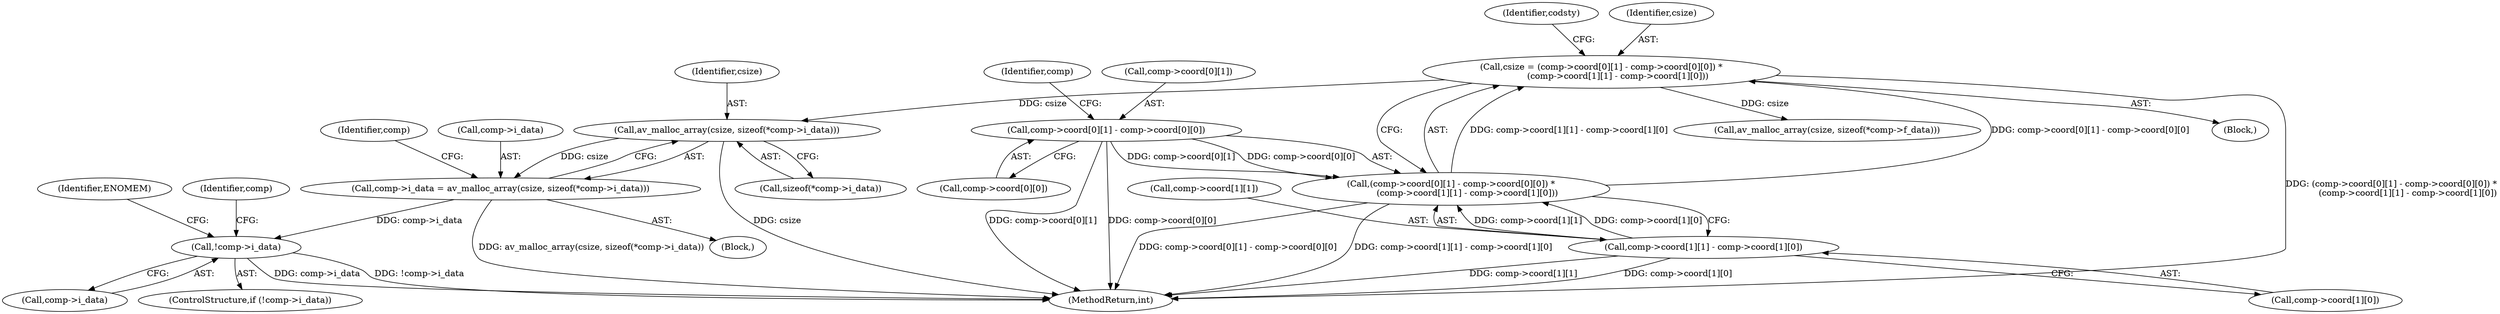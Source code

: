 digraph "0_FFmpeg_912ce9dd2080c5837285a471d750fa311e09b555_0@API" {
"1000265" [label="(Call,av_malloc_array(csize, sizeof(*comp->i_data)))"];
"1000190" [label="(Call,csize = (comp->coord[0][1] - comp->coord[0][0]) *\n            (comp->coord[1][1] - comp->coord[1][0]))"];
"1000192" [label="(Call,(comp->coord[0][1] - comp->coord[0][0]) *\n            (comp->coord[1][1] - comp->coord[1][0]))"];
"1000193" [label="(Call,comp->coord[0][1] - comp->coord[0][0])"];
"1000208" [label="(Call,comp->coord[1][1] - comp->coord[1][0])"];
"1000261" [label="(Call,comp->i_data = av_malloc_array(csize, sizeof(*comp->i_data)))"];
"1000273" [label="(Call,!comp->i_data)"];
"1000193" [label="(Call,comp->coord[0][1] - comp->coord[0][0])"];
"1000208" [label="(Call,comp->coord[1][1] - comp->coord[1][0])"];
"1000216" [label="(Call,comp->coord[1][0])"];
"1000282" [label="(Identifier,comp)"];
"1000255" [label="(Block,)"];
"1000239" [label="(Call,av_malloc_array(csize, sizeof(*comp->f_data)))"];
"1000201" [label="(Call,comp->coord[0][0])"];
"1000274" [label="(Call,comp->i_data)"];
"1000140" [label="(Block,)"];
"1000265" [label="(Call,av_malloc_array(csize, sizeof(*comp->i_data)))"];
"1000266" [label="(Identifier,csize)"];
"1000194" [label="(Call,comp->coord[0][1])"];
"1000209" [label="(Call,comp->coord[1][1])"];
"1000261" [label="(Call,comp->i_data = av_malloc_array(csize, sizeof(*comp->i_data)))"];
"1000212" [label="(Identifier,comp)"];
"1000273" [label="(Call,!comp->i_data)"];
"1000262" [label="(Call,comp->i_data)"];
"1000226" [label="(Identifier,codsty)"];
"1000267" [label="(Call,sizeof(*comp->i_data))"];
"1000275" [label="(Identifier,comp)"];
"1000272" [label="(ControlStructure,if (!comp->i_data))"];
"1000191" [label="(Identifier,csize)"];
"1001573" [label="(MethodReturn,int)"];
"1000190" [label="(Call,csize = (comp->coord[0][1] - comp->coord[0][0]) *\n            (comp->coord[1][1] - comp->coord[1][0]))"];
"1000192" [label="(Call,(comp->coord[0][1] - comp->coord[0][0]) *\n            (comp->coord[1][1] - comp->coord[1][0]))"];
"1000279" [label="(Identifier,ENOMEM)"];
"1000265" -> "1000261"  [label="AST: "];
"1000265" -> "1000267"  [label="CFG: "];
"1000266" -> "1000265"  [label="AST: "];
"1000267" -> "1000265"  [label="AST: "];
"1000261" -> "1000265"  [label="CFG: "];
"1000265" -> "1001573"  [label="DDG: csize"];
"1000265" -> "1000261"  [label="DDG: csize"];
"1000190" -> "1000265"  [label="DDG: csize"];
"1000190" -> "1000140"  [label="AST: "];
"1000190" -> "1000192"  [label="CFG: "];
"1000191" -> "1000190"  [label="AST: "];
"1000192" -> "1000190"  [label="AST: "];
"1000226" -> "1000190"  [label="CFG: "];
"1000190" -> "1001573"  [label="DDG: (comp->coord[0][1] - comp->coord[0][0]) *\n            (comp->coord[1][1] - comp->coord[1][0])"];
"1000192" -> "1000190"  [label="DDG: comp->coord[0][1] - comp->coord[0][0]"];
"1000192" -> "1000190"  [label="DDG: comp->coord[1][1] - comp->coord[1][0]"];
"1000190" -> "1000239"  [label="DDG: csize"];
"1000192" -> "1000208"  [label="CFG: "];
"1000193" -> "1000192"  [label="AST: "];
"1000208" -> "1000192"  [label="AST: "];
"1000192" -> "1001573"  [label="DDG: comp->coord[1][1] - comp->coord[1][0]"];
"1000192" -> "1001573"  [label="DDG: comp->coord[0][1] - comp->coord[0][0]"];
"1000193" -> "1000192"  [label="DDG: comp->coord[0][1]"];
"1000193" -> "1000192"  [label="DDG: comp->coord[0][0]"];
"1000208" -> "1000192"  [label="DDG: comp->coord[1][1]"];
"1000208" -> "1000192"  [label="DDG: comp->coord[1][0]"];
"1000193" -> "1000201"  [label="CFG: "];
"1000194" -> "1000193"  [label="AST: "];
"1000201" -> "1000193"  [label="AST: "];
"1000212" -> "1000193"  [label="CFG: "];
"1000193" -> "1001573"  [label="DDG: comp->coord[0][1]"];
"1000193" -> "1001573"  [label="DDG: comp->coord[0][0]"];
"1000208" -> "1000216"  [label="CFG: "];
"1000209" -> "1000208"  [label="AST: "];
"1000216" -> "1000208"  [label="AST: "];
"1000208" -> "1001573"  [label="DDG: comp->coord[1][1]"];
"1000208" -> "1001573"  [label="DDG: comp->coord[1][0]"];
"1000261" -> "1000255"  [label="AST: "];
"1000262" -> "1000261"  [label="AST: "];
"1000275" -> "1000261"  [label="CFG: "];
"1000261" -> "1001573"  [label="DDG: av_malloc_array(csize, sizeof(*comp->i_data))"];
"1000261" -> "1000273"  [label="DDG: comp->i_data"];
"1000273" -> "1000272"  [label="AST: "];
"1000273" -> "1000274"  [label="CFG: "];
"1000274" -> "1000273"  [label="AST: "];
"1000279" -> "1000273"  [label="CFG: "];
"1000282" -> "1000273"  [label="CFG: "];
"1000273" -> "1001573"  [label="DDG: comp->i_data"];
"1000273" -> "1001573"  [label="DDG: !comp->i_data"];
}
